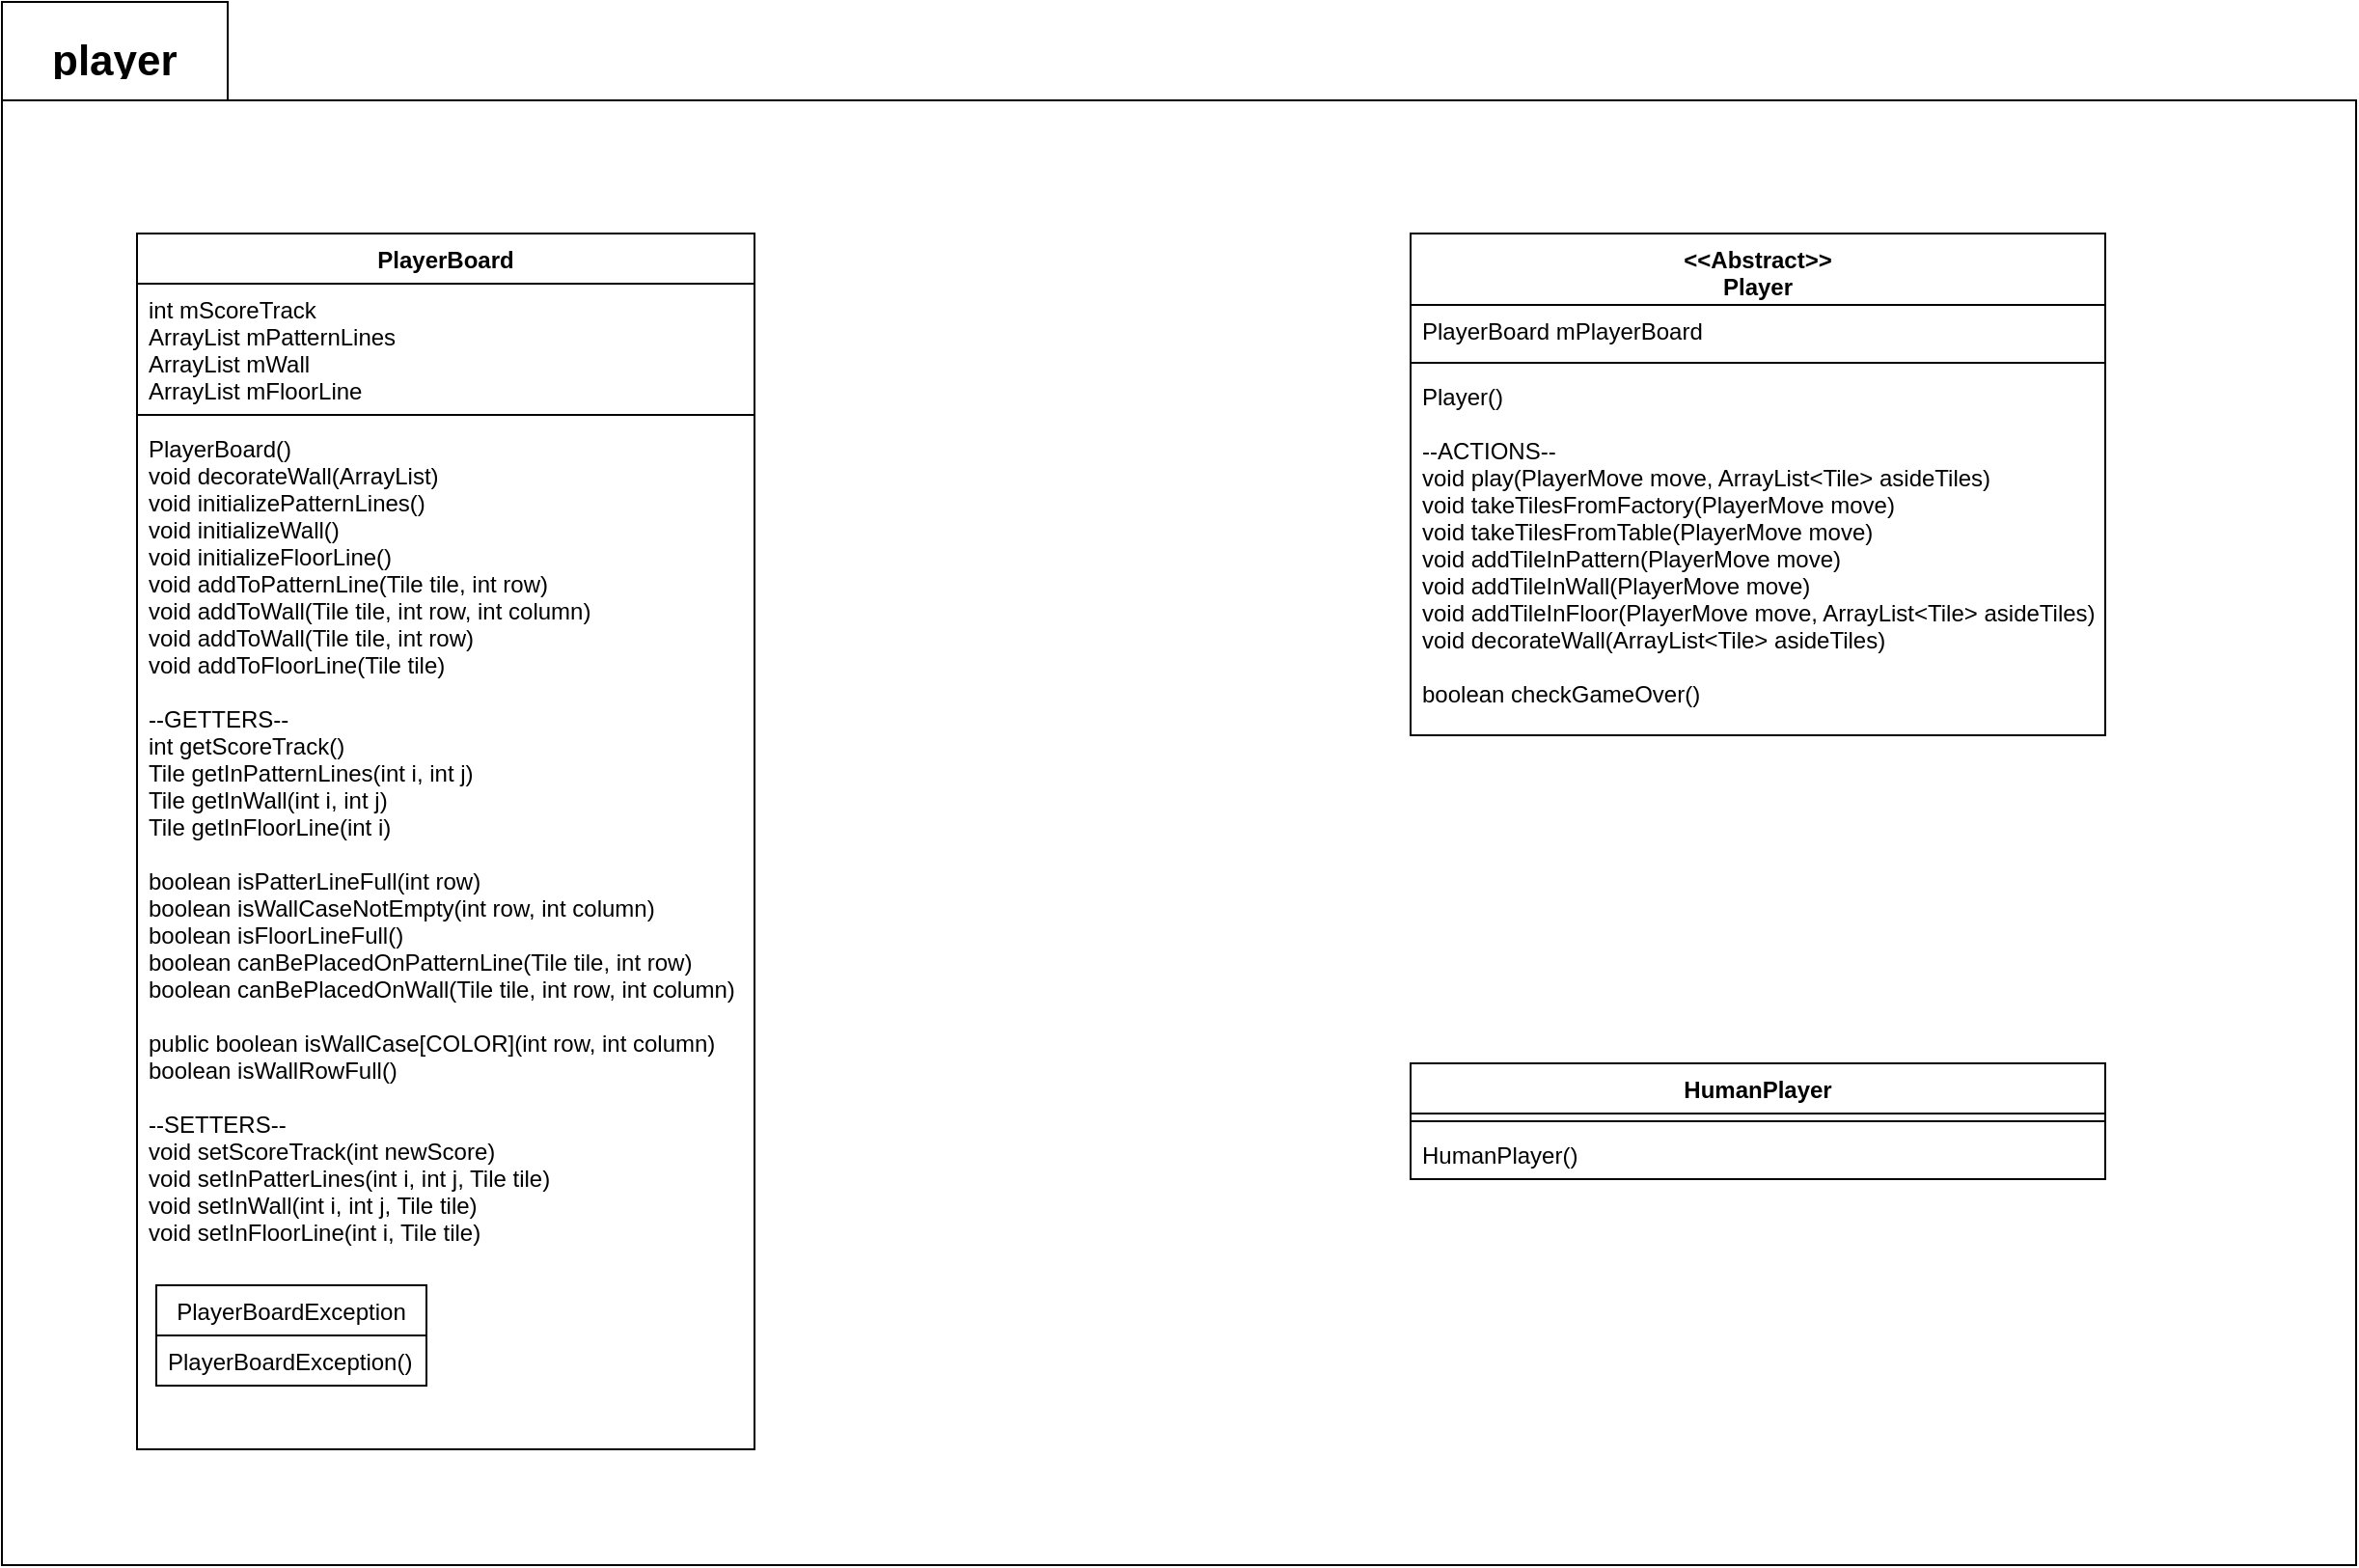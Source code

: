 <mxfile version="13.0.2" type="github">
  <diagram id="XCA9C4f2JsbgDVpI73ji" name="Page-1">
    <mxGraphModel dx="1808" dy="1683" grid="1" gridSize="10" guides="1" tooltips="1" connect="1" arrows="1" fold="1" page="1" pageScale="1" pageWidth="827" pageHeight="1169" math="0" shadow="0">
      <root>
        <mxCell id="0" />
        <mxCell id="1" parent="0" />
        <mxCell id="b1CXoUU1IrnRyMRFLuJq-10" value="" style="shape=folder;fontStyle=1;spacingTop=10;tabWidth=117;tabHeight=51;tabPosition=left;html=1;" vertex="1" parent="1">
          <mxGeometry x="-30" y="-80" width="1220" height="810" as="geometry" />
        </mxCell>
        <mxCell id="O8AdQkVKEZQIfbViCcOW-5" value="PlayerBoard&#xa;" style="swimlane;fontStyle=1;align=center;verticalAlign=top;childLayout=stackLayout;horizontal=1;startSize=26;horizontalStack=0;resizeParent=1;resizeParentMax=0;resizeLast=0;collapsible=1;marginBottom=0;" parent="1" vertex="1">
          <mxGeometry x="40" y="40" width="320" height="630" as="geometry" />
        </mxCell>
        <mxCell id="O8AdQkVKEZQIfbViCcOW-6" value="int mScoreTrack&#xa;ArrayList mPatternLines&#xa;ArrayList mWall&#xa;ArrayList mFloorLine" style="text;strokeColor=none;fillColor=none;align=left;verticalAlign=top;spacingLeft=4;spacingRight=4;overflow=hidden;rotatable=0;points=[[0,0.5],[1,0.5]];portConstraint=eastwest;" parent="O8AdQkVKEZQIfbViCcOW-5" vertex="1">
          <mxGeometry y="26" width="320" height="64" as="geometry" />
        </mxCell>
        <mxCell id="O8AdQkVKEZQIfbViCcOW-7" value="" style="line;strokeWidth=1;fillColor=none;align=left;verticalAlign=middle;spacingTop=-1;spacingLeft=3;spacingRight=3;rotatable=0;labelPosition=right;points=[];portConstraint=eastwest;" parent="O8AdQkVKEZQIfbViCcOW-5" vertex="1">
          <mxGeometry y="90" width="320" height="8" as="geometry" />
        </mxCell>
        <mxCell id="O8AdQkVKEZQIfbViCcOW-8" value="PlayerBoard()&#xa;void decorateWall(ArrayList)&#xa;void initializePatternLines()&#xa;void initializeWall()&#xa;void initializeFloorLine()&#xa;void addToPatternLine(Tile tile, int row)&#xa;void addToWall(Tile tile, int row, int column)&#xa;void addToWall(Tile tile, int row)&#xa;void addToFloorLine(Tile tile)&#xa;&#xa;--GETTERS--&#xa;int getScoreTrack()&#xa;Tile getInPatternLines(int i, int j)&#xa;Tile getInWall(int i, int j)&#xa;Tile getInFloorLine(int i)&#xa;&#xa;boolean isPatterLineFull(int row)&#xa;boolean isWallCaseNotEmpty(int row, int column)&#xa;boolean isFloorLineFull()&#xa;boolean canBePlacedOnPatternLine(Tile tile, int row)&#xa;boolean canBePlacedOnWall(Tile tile, int row, int column)&#xa;&#xa;public boolean isWallCase[COLOR](int row, int column)&#xa;boolean isWallRowFull()&#xa;&#xa;--SETTERS--&#xa;void setScoreTrack(int newScore)&#xa;void setInPatterLines(int i, int j, Tile tile)&#xa;void setInWall(int i, int j, Tile tile)&#xa;void setInFloorLine(int i, Tile tile)&#xa;" style="text;strokeColor=none;fillColor=none;align=left;verticalAlign=top;spacingLeft=4;spacingRight=4;overflow=hidden;rotatable=0;points=[[0,0.5],[1,0.5]];portConstraint=eastwest;" parent="O8AdQkVKEZQIfbViCcOW-5" vertex="1">
          <mxGeometry y="98" width="320" height="532" as="geometry" />
        </mxCell>
        <mxCell id="O8AdQkVKEZQIfbViCcOW-20" value="PlayerBoardException" style="swimlane;fontStyle=0;childLayout=stackLayout;horizontal=1;startSize=26;fillColor=none;horizontalStack=0;resizeParent=1;resizeParentMax=0;resizeLast=0;collapsible=1;marginBottom=0;" parent="1" vertex="1">
          <mxGeometry x="50" y="585" width="140" height="52" as="geometry" />
        </mxCell>
        <mxCell id="O8AdQkVKEZQIfbViCcOW-21" value="PlayerBoardException()" style="text;strokeColor=none;fillColor=none;align=left;verticalAlign=top;spacingLeft=4;spacingRight=4;overflow=hidden;rotatable=0;points=[[0,0.5],[1,0.5]];portConstraint=eastwest;" parent="O8AdQkVKEZQIfbViCcOW-20" vertex="1">
          <mxGeometry y="26" width="140" height="26" as="geometry" />
        </mxCell>
        <mxCell id="b1CXoUU1IrnRyMRFLuJq-11" value="player" style="text;strokeColor=none;fillColor=none;align=left;verticalAlign=top;spacingLeft=4;spacingRight=4;overflow=hidden;rotatable=0;points=[[0,0.5],[1,0.5]];portConstraint=eastwest;fontStyle=1;fontSize=22;" vertex="1" parent="1">
          <mxGeometry x="-10" y="-70" width="100" height="26" as="geometry" />
        </mxCell>
        <mxCell id="O8AdQkVKEZQIfbViCcOW-24" value="&lt;&lt;Abstract&gt;&gt;&#xa;Player" style="swimlane;fontStyle=1;align=center;verticalAlign=top;childLayout=stackLayout;horizontal=1;startSize=37;horizontalStack=0;resizeParent=1;resizeParentMax=0;resizeLast=0;collapsible=1;marginBottom=0;" parent="1" vertex="1">
          <mxGeometry x="700" y="40" width="360" height="260" as="geometry" />
        </mxCell>
        <mxCell id="O8AdQkVKEZQIfbViCcOW-25" value="PlayerBoard mPlayerBoard" style="text;strokeColor=none;fillColor=none;align=left;verticalAlign=top;spacingLeft=4;spacingRight=4;overflow=hidden;rotatable=0;points=[[0,0.5],[1,0.5]];portConstraint=eastwest;" parent="O8AdQkVKEZQIfbViCcOW-24" vertex="1">
          <mxGeometry y="37" width="360" height="26" as="geometry" />
        </mxCell>
        <mxCell id="O8AdQkVKEZQIfbViCcOW-26" value="" style="line;strokeWidth=1;fillColor=none;align=left;verticalAlign=middle;spacingTop=-1;spacingLeft=3;spacingRight=3;rotatable=0;labelPosition=right;points=[];portConstraint=eastwest;" parent="O8AdQkVKEZQIfbViCcOW-24" vertex="1">
          <mxGeometry y="63" width="360" height="8" as="geometry" />
        </mxCell>
        <mxCell id="O8AdQkVKEZQIfbViCcOW-27" value="Player()&#xa;&#xa;--ACTIONS--&#xa;void play(PlayerMove move, ArrayList&lt;Tile&gt; asideTiles)&#xa;void takeTilesFromFactory(PlayerMove move)&#xa;void takeTilesFromTable(PlayerMove move)&#xa;void addTileInPattern(PlayerMove move)&#xa;void addTileInWall(PlayerMove move)&#xa;void addTileInFloor(PlayerMove move, ArrayList&lt;Tile&gt; asideTiles)&#xa;void decorateWall(ArrayList&lt;Tile&gt; asideTiles)&#xa;&#xa;boolean checkGameOver()&#xa;" style="text;strokeColor=none;fillColor=none;align=left;verticalAlign=top;spacingLeft=4;spacingRight=4;overflow=hidden;rotatable=0;points=[[0,0.5],[1,0.5]];portConstraint=eastwest;" parent="O8AdQkVKEZQIfbViCcOW-24" vertex="1">
          <mxGeometry y="71" width="360" height="189" as="geometry" />
        </mxCell>
        <mxCell id="b1CXoUU1IrnRyMRFLuJq-6" value="HumanPlayer" style="swimlane;fontStyle=1;align=center;verticalAlign=top;childLayout=stackLayout;horizontal=1;startSize=26;horizontalStack=0;resizeParent=1;resizeParentMax=0;resizeLast=0;collapsible=1;marginBottom=0;" vertex="1" parent="1">
          <mxGeometry x="700" y="470" width="360" height="60" as="geometry" />
        </mxCell>
        <mxCell id="b1CXoUU1IrnRyMRFLuJq-8" value="" style="line;strokeWidth=1;fillColor=none;align=left;verticalAlign=middle;spacingTop=-1;spacingLeft=3;spacingRight=3;rotatable=0;labelPosition=right;points=[];portConstraint=eastwest;" vertex="1" parent="b1CXoUU1IrnRyMRFLuJq-6">
          <mxGeometry y="26" width="360" height="8" as="geometry" />
        </mxCell>
        <mxCell id="b1CXoUU1IrnRyMRFLuJq-9" value="HumanPlayer()" style="text;strokeColor=none;fillColor=none;align=left;verticalAlign=top;spacingLeft=4;spacingRight=4;overflow=hidden;rotatable=0;points=[[0,0.5],[1,0.5]];portConstraint=eastwest;" vertex="1" parent="b1CXoUU1IrnRyMRFLuJq-6">
          <mxGeometry y="34" width="360" height="26" as="geometry" />
        </mxCell>
      </root>
    </mxGraphModel>
  </diagram>
</mxfile>
